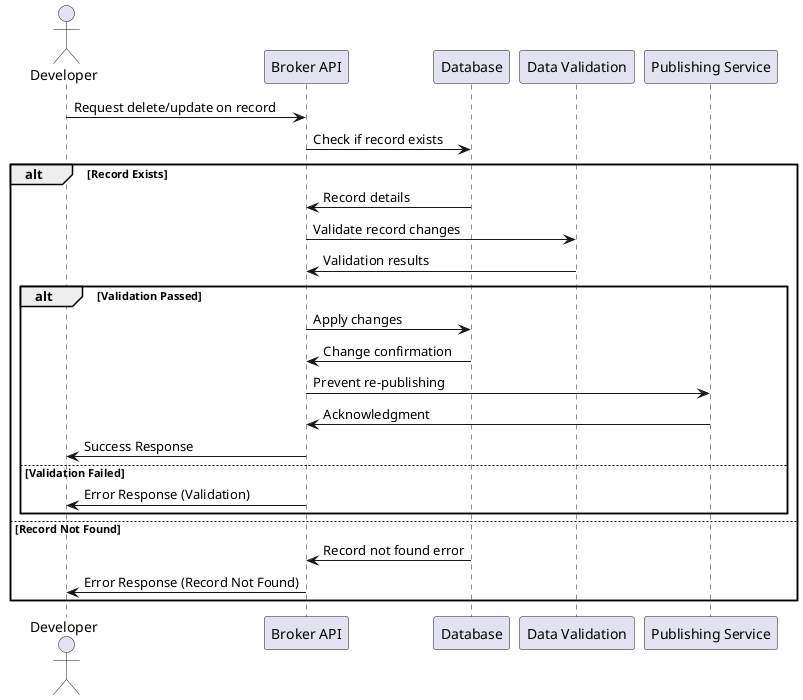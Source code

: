 @startuml
actor Developer
participant "Broker API" as Broker
participant "Database" as DB
participant "Data Validation" as Validation
participant "Publishing Service" as Publishing

Developer -> Broker : Request delete/update on record
Broker -> DB : Check if record exists
alt Record Exists
    DB -> Broker : Record details
    Broker -> Validation : Validate record changes
    Validation -> Broker : Validation results
    alt Validation Passed
        Broker -> DB : Apply changes
        DB -> Broker : Change confirmation
        Broker -> Publishing : Prevent re-publishing
        Publishing -> Broker : Acknowledgment
        Broker -> Developer : Success Response
    else Validation Failed
        Broker -> Developer : Error Response (Validation)
    end
else Record Not Found
    DB -> Broker : Record not found error
    Broker -> Developer : Error Response (Record Not Found)
end
@enduml